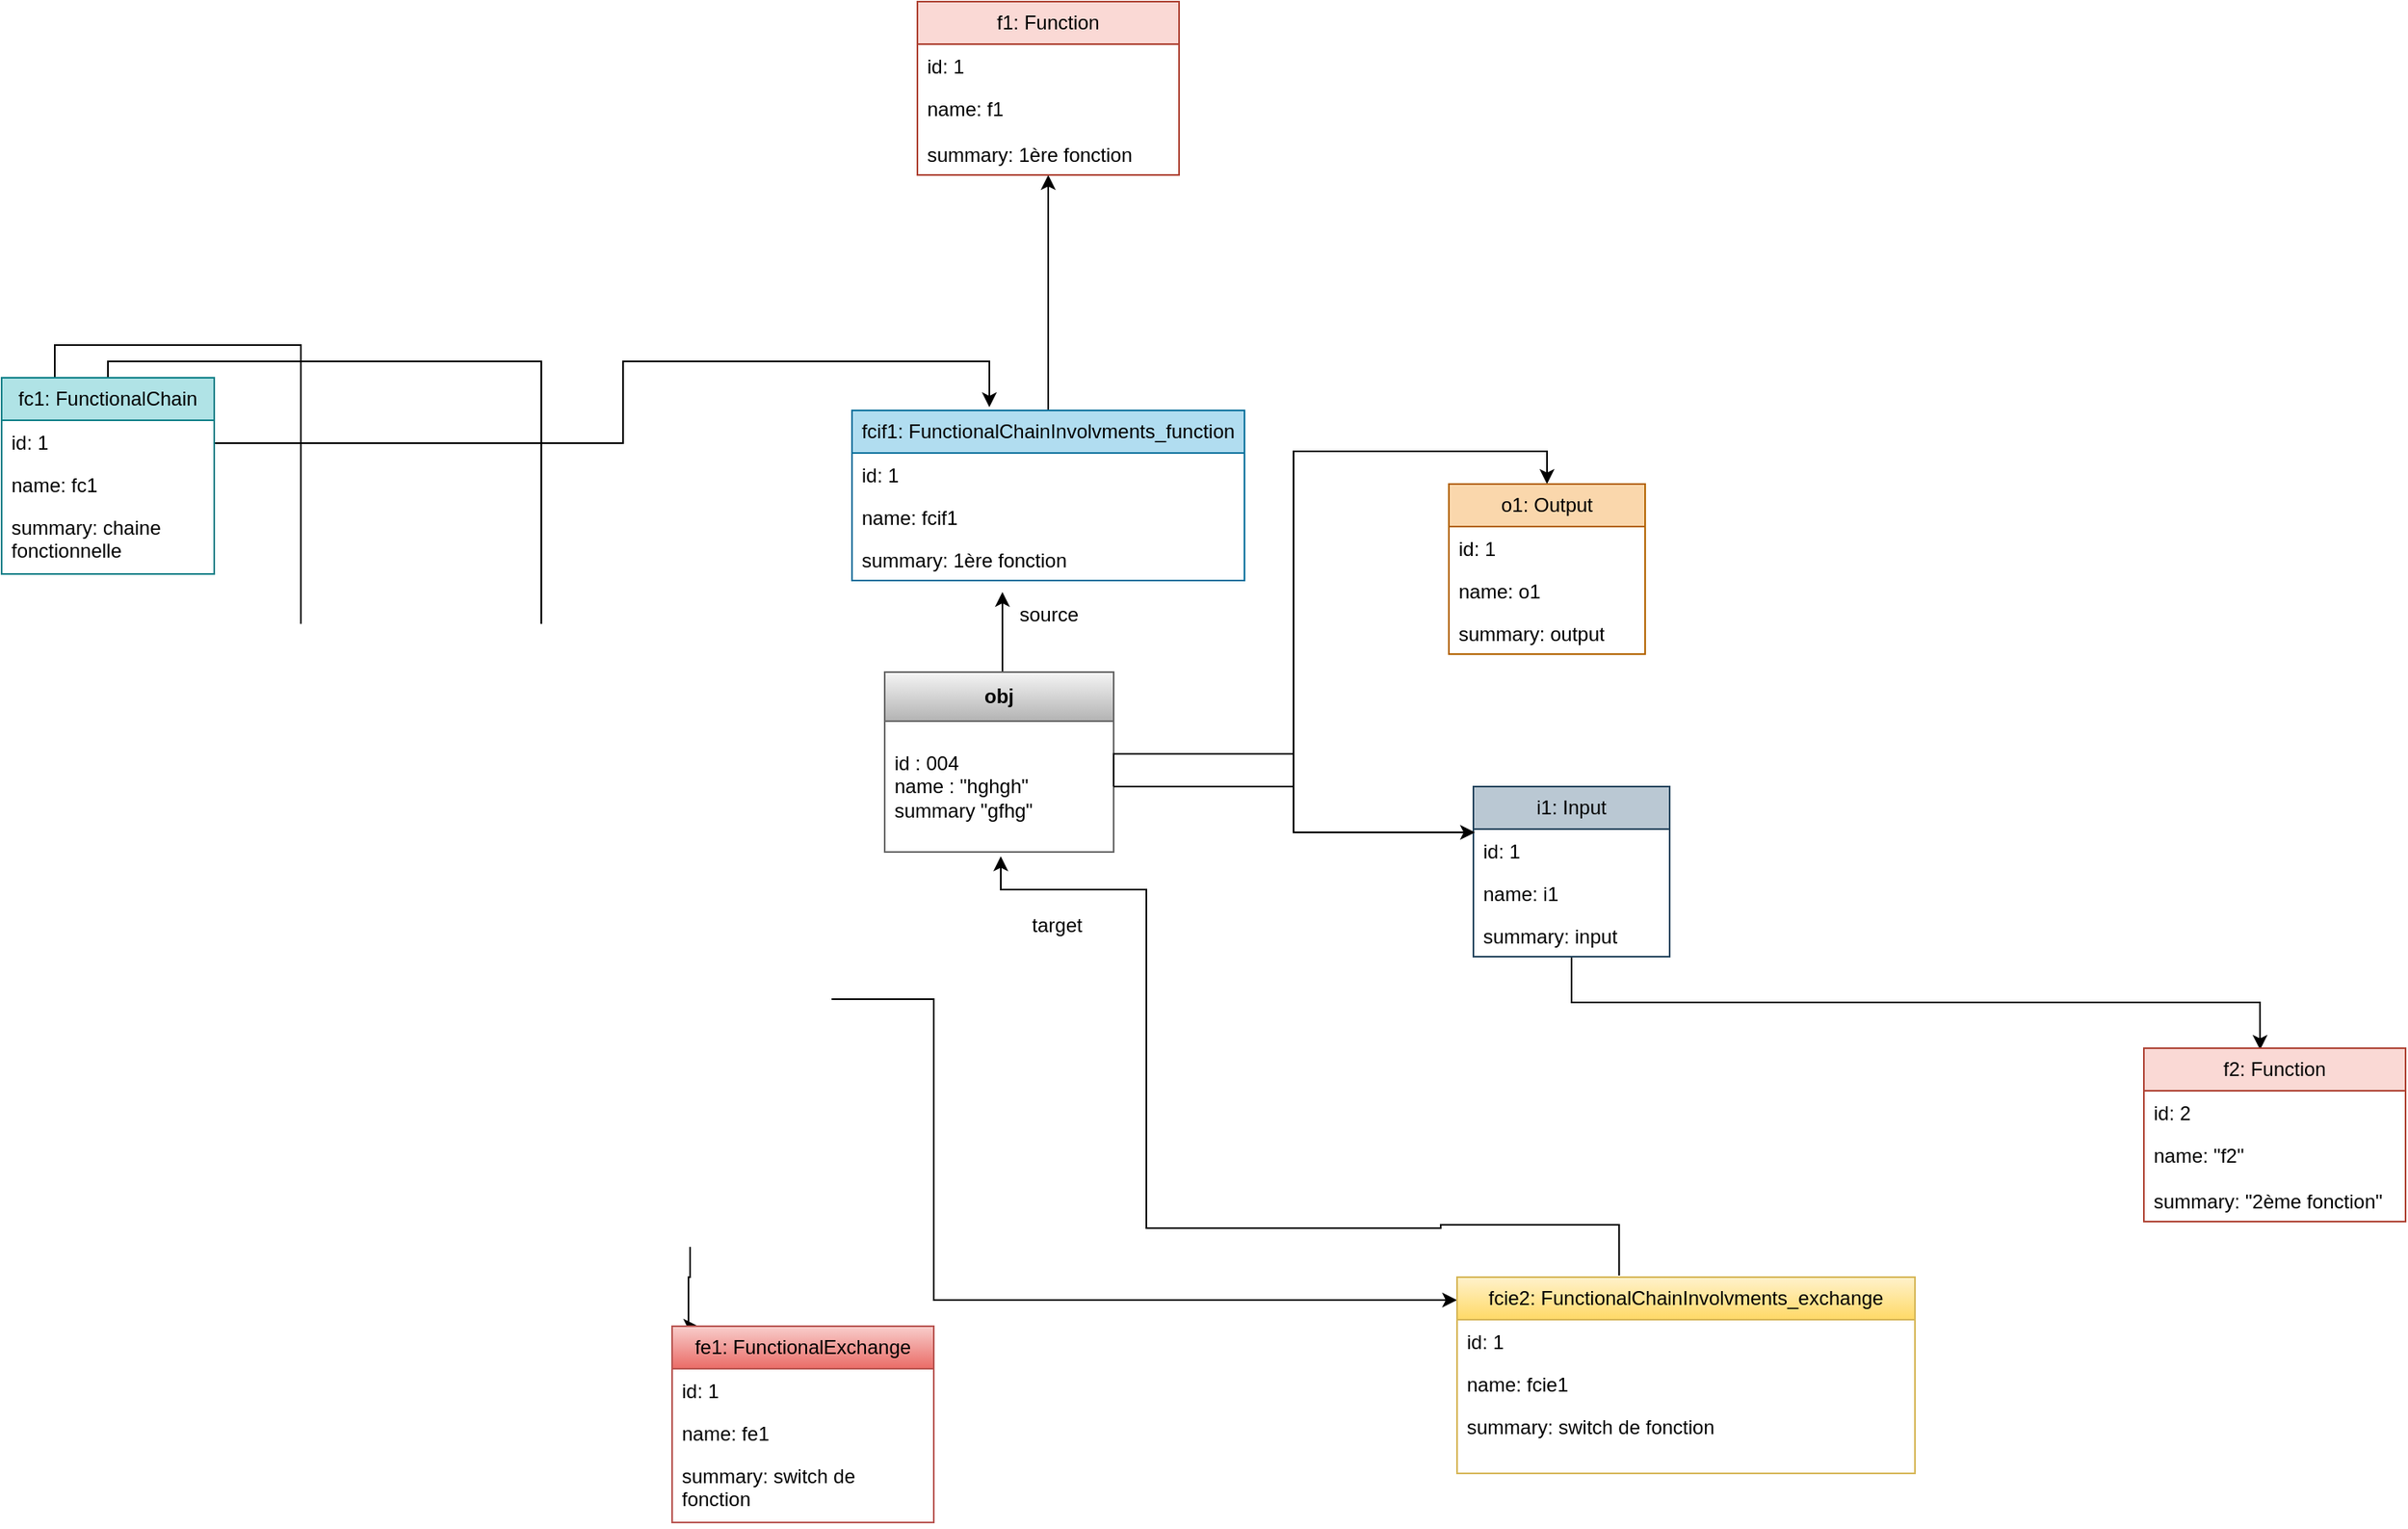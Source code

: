 <mxfile version="21.7.5" type="github">
  <diagram name="Page-1" id="_dd1hdSCPyg6Porfe82x">
    <mxGraphModel dx="2089" dy="1692" grid="1" gridSize="10" guides="1" tooltips="1" connect="1" arrows="1" fold="1" page="1" pageScale="1" pageWidth="827" pageHeight="1169" math="0" shadow="0">
      <root>
        <mxCell id="0" />
        <mxCell id="1" parent="0" />
        <mxCell id="_dg19vDWBvNZbhOmvHKR-12" style="edgeStyle=orthogonalEdgeStyle;rounded=0;orthogonalLoop=1;jettySize=auto;html=1;exitX=1;exitY=0;exitDx=0;exitDy=0;entryX=0.35;entryY=-0.019;entryDx=0;entryDy=0;entryPerimeter=0;" edge="1" parent="1" target="_dg19vDWBvNZbhOmvHKR-113">
          <mxGeometry relative="1" as="geometry">
            <mxPoint x="-110" y="100" as="sourcePoint" />
            <mxPoint x="302.08" y="112.048" as="targetPoint" />
            <Array as="points">
              <mxPoint x="140" y="100" />
              <mxPoint x="140" y="50" />
              <mxPoint x="364" y="50" />
            </Array>
          </mxGeometry>
        </mxCell>
        <mxCell id="_dg19vDWBvNZbhOmvHKR-13" style="edgeStyle=orthogonalEdgeStyle;rounded=0;orthogonalLoop=1;jettySize=auto;html=1;exitX=0.5;exitY=0;exitDx=0;exitDy=0;entryX=0;entryY=0.117;entryDx=0;entryDy=0;entryPerimeter=0;" edge="1" parent="1" source="_dg19vDWBvNZbhOmvHKR-108" target="_dg19vDWBvNZbhOmvHKR-118">
          <mxGeometry relative="1" as="geometry">
            <mxPoint x="440" y="670" as="targetPoint" />
            <Array as="points">
              <mxPoint x="-175" y="50" />
              <mxPoint x="90" y="50" />
              <mxPoint x="90" y="440" />
              <mxPoint x="330" y="440" />
              <mxPoint x="330" y="624" />
            </Array>
          </mxGeometry>
        </mxCell>
        <mxCell id="_dg19vDWBvNZbhOmvHKR-18" style="edgeStyle=orthogonalEdgeStyle;rounded=0;orthogonalLoop=1;jettySize=auto;html=1;exitX=0.25;exitY=0;exitDx=0;exitDy=0;entryX=0.1;entryY=0;entryDx=0;entryDy=0;entryPerimeter=0;" edge="1" parent="1" source="_dg19vDWBvNZbhOmvHKR-108" target="_dg19vDWBvNZbhOmvHKR-126">
          <mxGeometry relative="1" as="geometry">
            <Array as="points">
              <mxPoint x="-207" y="40" />
              <mxPoint x="-57" y="40" />
              <mxPoint x="-57" y="240" />
              <mxPoint x="111" y="240" />
              <mxPoint x="111" y="570" />
              <mxPoint x="181" y="570" />
              <mxPoint x="181" y="610" />
              <mxPoint x="180" y="610" />
              <mxPoint x="180" y="640" />
            </Array>
          </mxGeometry>
        </mxCell>
        <mxCell id="_dg19vDWBvNZbhOmvHKR-14" style="edgeStyle=orthogonalEdgeStyle;rounded=0;orthogonalLoop=1;jettySize=auto;html=1;exitX=0.5;exitY=0;exitDx=0;exitDy=0;entryX=0.5;entryY=1;entryDx=0;entryDy=0;" edge="1" parent="1" source="_dg19vDWBvNZbhOmvHKR-113" target="_dg19vDWBvNZbhOmvHKR-104">
          <mxGeometry relative="1" as="geometry">
            <mxPoint x="385" y="-20" as="targetPoint" />
            <Array as="points">
              <mxPoint x="400" y="-44" />
            </Array>
          </mxGeometry>
        </mxCell>
        <mxCell id="_dg19vDWBvNZbhOmvHKR-27" style="edgeStyle=orthogonalEdgeStyle;rounded=0;orthogonalLoop=1;jettySize=auto;html=1;exitX=0.354;exitY=-0.008;exitDx=0;exitDy=0;entryX=0.507;entryY=1.033;entryDx=0;entryDy=0;entryPerimeter=0;exitPerimeter=0;" edge="1" parent="1" source="_dg19vDWBvNZbhOmvHKR-118" target="_dg19vDWBvNZbhOmvHKR-11">
          <mxGeometry relative="1" as="geometry">
            <Array as="points">
              <mxPoint x="749" y="578" />
              <mxPoint x="640" y="578" />
              <mxPoint x="640" y="580" />
              <mxPoint x="460" y="580" />
              <mxPoint x="460" y="373" />
              <mxPoint x="371" y="373" />
            </Array>
          </mxGeometry>
        </mxCell>
        <mxCell id="_dg19vDWBvNZbhOmvHKR-26" style="edgeStyle=orthogonalEdgeStyle;rounded=0;orthogonalLoop=1;jettySize=auto;html=1;exitX=0.5;exitY=0;exitDx=0;exitDy=0;entryX=0.033;entryY=0.033;entryDx=0;entryDy=0;entryPerimeter=0;" edge="1" parent="1" source="_dg19vDWBvNZbhOmvHKR-8" target="_dg19vDWBvNZbhOmvHKR-23">
          <mxGeometry relative="1" as="geometry">
            <Array as="points">
              <mxPoint x="372" y="240" />
            </Array>
          </mxGeometry>
        </mxCell>
        <mxCell id="_dg19vDWBvNZbhOmvHKR-8" value="&lt;b&gt;obj&lt;/b&gt;" style="swimlane;fontStyle=0;childLayout=stackLayout;horizontal=1;startSize=30;horizontalStack=0;resizeParent=1;resizeParentMax=0;resizeLast=0;collapsible=1;marginBottom=0;whiteSpace=wrap;html=1;fillColor=#f5f5f5;gradientColor=#b3b3b3;strokeColor=#666666;" vertex="1" parent="1">
          <mxGeometry x="300" y="240" width="140" height="110" as="geometry" />
        </mxCell>
        <mxCell id="_dg19vDWBvNZbhOmvHKR-11" value="&lt;br&gt;&lt;div align=&quot;left&quot;&gt;id : 004&lt;/div&gt;&lt;div align=&quot;left&quot;&gt;name : &quot;hghgh&quot;&lt;/div&gt;&lt;div align=&quot;left&quot;&gt;summary &quot;gfhg&quot;&lt;/div&gt;&lt;br&gt;" style="text;strokeColor=none;fillColor=none;align=left;verticalAlign=middle;spacingLeft=4;spacingRight=4;overflow=hidden;points=[[0,0.5],[1,0.5]];portConstraint=eastwest;rotatable=0;whiteSpace=wrap;html=1;" vertex="1" parent="_dg19vDWBvNZbhOmvHKR-8">
          <mxGeometry y="30" width="140" height="80" as="geometry" />
        </mxCell>
        <mxCell id="_dg19vDWBvNZbhOmvHKR-23" value="source" style="text;html=1;align=center;verticalAlign=middle;resizable=0;points=[];autosize=1;strokeColor=none;fillColor=none;" vertex="1" parent="1">
          <mxGeometry x="370" y="190" width="60" height="30" as="geometry" />
        </mxCell>
        <mxCell id="_dg19vDWBvNZbhOmvHKR-24" value="target" style="text;html=1;align=center;verticalAlign=middle;resizable=0;points=[];autosize=1;strokeColor=none;fillColor=none;" vertex="1" parent="1">
          <mxGeometry x="380" y="380" width="50" height="30" as="geometry" />
        </mxCell>
        <mxCell id="_dg19vDWBvNZbhOmvHKR-29" style="edgeStyle=orthogonalEdgeStyle;rounded=0;orthogonalLoop=1;jettySize=auto;html=1;exitX=1;exitY=0.5;exitDx=0;exitDy=0;entryX=0.5;entryY=0;entryDx=0;entryDy=0;" edge="1" parent="1" source="_dg19vDWBvNZbhOmvHKR-11" target="_dg19vDWBvNZbhOmvHKR-130">
          <mxGeometry relative="1" as="geometry">
            <Array as="points">
              <mxPoint x="550" y="310" />
              <mxPoint x="550" y="105" />
              <mxPoint x="705" y="105" />
            </Array>
          </mxGeometry>
        </mxCell>
        <mxCell id="_dg19vDWBvNZbhOmvHKR-104" value="f1: Function" style="swimlane;fontStyle=0;childLayout=stackLayout;horizontal=1;startSize=26;fillColor=#fad9d5;horizontalStack=0;resizeParent=1;resizeParentMax=0;resizeLast=0;collapsible=1;marginBottom=0;whiteSpace=wrap;html=1;strokeColor=#ae4132;" vertex="1" parent="1">
          <mxGeometry x="320" y="-170" width="160" height="106" as="geometry" />
        </mxCell>
        <mxCell id="_dg19vDWBvNZbhOmvHKR-105" value="id: 1" style="text;strokeColor=none;fillColor=none;align=left;verticalAlign=top;spacingLeft=4;spacingRight=4;overflow=hidden;rotatable=0;points=[[0,0.5],[1,0.5]];portConstraint=eastwest;whiteSpace=wrap;html=1;" vertex="1" parent="_dg19vDWBvNZbhOmvHKR-104">
          <mxGeometry y="26" width="160" height="26" as="geometry" />
        </mxCell>
        <mxCell id="_dg19vDWBvNZbhOmvHKR-106" value="name: f1" style="text;strokeColor=none;fillColor=none;align=left;verticalAlign=top;spacingLeft=4;spacingRight=4;overflow=hidden;rotatable=0;points=[[0,0.5],[1,0.5]];portConstraint=eastwest;whiteSpace=wrap;html=1;" vertex="1" parent="_dg19vDWBvNZbhOmvHKR-104">
          <mxGeometry y="52" width="160" height="28" as="geometry" />
        </mxCell>
        <mxCell id="_dg19vDWBvNZbhOmvHKR-107" value="summary: 1ère fonction" style="text;strokeColor=none;fillColor=none;align=left;verticalAlign=top;spacingLeft=4;spacingRight=4;overflow=hidden;rotatable=0;points=[[0,0.5],[1,0.5]];portConstraint=eastwest;whiteSpace=wrap;html=1;" vertex="1" parent="_dg19vDWBvNZbhOmvHKR-104">
          <mxGeometry y="80" width="160" height="26" as="geometry" />
        </mxCell>
        <mxCell id="_dg19vDWBvNZbhOmvHKR-108" value="fc1: FunctionalChain" style="swimlane;fontStyle=0;childLayout=stackLayout;horizontal=1;startSize=26;fillColor=#b0e3e6;horizontalStack=0;resizeParent=1;resizeParentMax=0;resizeLast=0;collapsible=1;marginBottom=0;whiteSpace=wrap;html=1;strokeColor=#0e8088;" vertex="1" parent="1">
          <mxGeometry x="-240" y="60" width="130" height="120" as="geometry" />
        </mxCell>
        <mxCell id="_dg19vDWBvNZbhOmvHKR-109" value="id: 1" style="text;strokeColor=none;fillColor=none;align=left;verticalAlign=top;spacingLeft=4;spacingRight=4;overflow=hidden;rotatable=0;points=[[0,0.5],[1,0.5]];portConstraint=eastwest;whiteSpace=wrap;html=1;" vertex="1" parent="_dg19vDWBvNZbhOmvHKR-108">
          <mxGeometry y="26" width="130" height="26" as="geometry" />
        </mxCell>
        <mxCell id="_dg19vDWBvNZbhOmvHKR-110" value="name: fc1" style="text;strokeColor=none;fillColor=none;align=left;verticalAlign=top;spacingLeft=4;spacingRight=4;overflow=hidden;rotatable=0;points=[[0,0.5],[1,0.5]];portConstraint=eastwest;whiteSpace=wrap;html=1;" vertex="1" parent="_dg19vDWBvNZbhOmvHKR-108">
          <mxGeometry y="52" width="130" height="26" as="geometry" />
        </mxCell>
        <mxCell id="_dg19vDWBvNZbhOmvHKR-111" value="summary: chaine fonctionnelle" style="text;strokeColor=none;fillColor=none;align=left;verticalAlign=top;spacingLeft=4;spacingRight=4;overflow=hidden;rotatable=0;points=[[0,0.5],[1,0.5]];portConstraint=eastwest;whiteSpace=wrap;html=1;" vertex="1" parent="_dg19vDWBvNZbhOmvHKR-108">
          <mxGeometry y="78" width="130" height="42" as="geometry" />
        </mxCell>
        <mxCell id="_dg19vDWBvNZbhOmvHKR-113" value="fcif1: FunctionalChainInvolvments_function" style="swimlane;fontStyle=0;childLayout=stackLayout;horizontal=1;startSize=26;fillColor=#b1ddf0;horizontalStack=0;resizeParent=1;resizeParentMax=0;resizeLast=0;collapsible=1;marginBottom=0;whiteSpace=wrap;html=1;strokeColor=#10739e;" vertex="1" parent="1">
          <mxGeometry x="280" y="80" width="240" height="104" as="geometry" />
        </mxCell>
        <mxCell id="_dg19vDWBvNZbhOmvHKR-114" value="id: 1" style="text;strokeColor=none;fillColor=none;align=left;verticalAlign=top;spacingLeft=4;spacingRight=4;overflow=hidden;rotatable=0;points=[[0,0.5],[1,0.5]];portConstraint=eastwest;whiteSpace=wrap;html=1;" vertex="1" parent="_dg19vDWBvNZbhOmvHKR-113">
          <mxGeometry y="26" width="240" height="26" as="geometry" />
        </mxCell>
        <mxCell id="_dg19vDWBvNZbhOmvHKR-115" value="name: fcif1" style="text;strokeColor=none;fillColor=none;align=left;verticalAlign=top;spacingLeft=4;spacingRight=4;overflow=hidden;rotatable=0;points=[[0,0.5],[1,0.5]];portConstraint=eastwest;whiteSpace=wrap;html=1;" vertex="1" parent="_dg19vDWBvNZbhOmvHKR-113">
          <mxGeometry y="52" width="240" height="26" as="geometry" />
        </mxCell>
        <mxCell id="_dg19vDWBvNZbhOmvHKR-116" value="summary: 1ère fonction" style="text;strokeColor=none;fillColor=none;align=left;verticalAlign=top;spacingLeft=4;spacingRight=4;overflow=hidden;rotatable=0;points=[[0,0.5],[1,0.5]];portConstraint=eastwest;whiteSpace=wrap;html=1;" vertex="1" parent="_dg19vDWBvNZbhOmvHKR-113">
          <mxGeometry y="78" width="240" height="26" as="geometry" />
        </mxCell>
        <mxCell id="_dg19vDWBvNZbhOmvHKR-118" value="fcie2: FunctionalChainInvolvments_exchange" style="swimlane;fontStyle=0;childLayout=stackLayout;horizontal=1;startSize=26;fillColor=#fff2cc;horizontalStack=0;resizeParent=1;resizeParentMax=0;resizeLast=0;collapsible=1;marginBottom=0;whiteSpace=wrap;html=1;gradientColor=#ffd966;strokeColor=#d6b656;" vertex="1" parent="1">
          <mxGeometry x="650" y="610" width="280" height="120" as="geometry" />
        </mxCell>
        <mxCell id="_dg19vDWBvNZbhOmvHKR-119" value="id: 1" style="text;strokeColor=none;fillColor=none;align=left;verticalAlign=top;spacingLeft=4;spacingRight=4;overflow=hidden;rotatable=0;points=[[0,0.5],[1,0.5]];portConstraint=eastwest;whiteSpace=wrap;html=1;" vertex="1" parent="_dg19vDWBvNZbhOmvHKR-118">
          <mxGeometry y="26" width="280" height="26" as="geometry" />
        </mxCell>
        <mxCell id="_dg19vDWBvNZbhOmvHKR-120" value="name: fcie1" style="text;strokeColor=none;fillColor=none;align=left;verticalAlign=top;spacingLeft=4;spacingRight=4;overflow=hidden;rotatable=0;points=[[0,0.5],[1,0.5]];portConstraint=eastwest;whiteSpace=wrap;html=1;" vertex="1" parent="_dg19vDWBvNZbhOmvHKR-118">
          <mxGeometry y="52" width="280" height="26" as="geometry" />
        </mxCell>
        <mxCell id="_dg19vDWBvNZbhOmvHKR-121" value="summary: switch de fonction" style="text;strokeColor=none;fillColor=none;align=left;verticalAlign=top;spacingLeft=4;spacingRight=4;overflow=hidden;rotatable=0;points=[[0,0.5],[1,0.5]];portConstraint=eastwest;whiteSpace=wrap;html=1;" vertex="1" parent="_dg19vDWBvNZbhOmvHKR-118">
          <mxGeometry y="78" width="280" height="42" as="geometry" />
        </mxCell>
        <mxCell id="_dg19vDWBvNZbhOmvHKR-126" value="fe1: FunctionalExchange" style="swimlane;fontStyle=0;childLayout=stackLayout;horizontal=1;startSize=26;fillColor=#f8cecc;horizontalStack=0;resizeParent=1;resizeParentMax=0;resizeLast=0;collapsible=1;marginBottom=0;whiteSpace=wrap;html=1;gradientColor=#ea6b66;strokeColor=#b85450;" vertex="1" parent="1">
          <mxGeometry x="170" y="640" width="160" height="120" as="geometry" />
        </mxCell>
        <mxCell id="_dg19vDWBvNZbhOmvHKR-127" value="id: 1" style="text;strokeColor=none;fillColor=none;align=left;verticalAlign=top;spacingLeft=4;spacingRight=4;overflow=hidden;rotatable=0;points=[[0,0.5],[1,0.5]];portConstraint=eastwest;whiteSpace=wrap;html=1;" vertex="1" parent="_dg19vDWBvNZbhOmvHKR-126">
          <mxGeometry y="26" width="160" height="26" as="geometry" />
        </mxCell>
        <mxCell id="_dg19vDWBvNZbhOmvHKR-128" value="name: fe1" style="text;strokeColor=none;fillColor=none;align=left;verticalAlign=top;spacingLeft=4;spacingRight=4;overflow=hidden;rotatable=0;points=[[0,0.5],[1,0.5]];portConstraint=eastwest;whiteSpace=wrap;html=1;" vertex="1" parent="_dg19vDWBvNZbhOmvHKR-126">
          <mxGeometry y="52" width="160" height="26" as="geometry" />
        </mxCell>
        <mxCell id="_dg19vDWBvNZbhOmvHKR-129" value="summary: switch de fonction" style="text;strokeColor=none;fillColor=none;align=left;verticalAlign=top;spacingLeft=4;spacingRight=4;overflow=hidden;rotatable=0;points=[[0,0.5],[1,0.5]];portConstraint=eastwest;whiteSpace=wrap;html=1;" vertex="1" parent="_dg19vDWBvNZbhOmvHKR-126">
          <mxGeometry y="78" width="160" height="42" as="geometry" />
        </mxCell>
        <mxCell id="_dg19vDWBvNZbhOmvHKR-130" value="o1: Output" style="swimlane;fontStyle=0;childLayout=stackLayout;horizontal=1;startSize=26;fillColor=#fad7ac;horizontalStack=0;resizeParent=1;resizeParentMax=0;resizeLast=0;collapsible=1;marginBottom=0;whiteSpace=wrap;html=1;strokeColor=#b46504;" vertex="1" parent="1">
          <mxGeometry x="645" y="125" width="120" height="104" as="geometry" />
        </mxCell>
        <mxCell id="_dg19vDWBvNZbhOmvHKR-131" value="id: 1" style="text;strokeColor=none;fillColor=none;align=left;verticalAlign=top;spacingLeft=4;spacingRight=4;overflow=hidden;rotatable=0;points=[[0,0.5],[1,0.5]];portConstraint=eastwest;whiteSpace=wrap;html=1;" vertex="1" parent="_dg19vDWBvNZbhOmvHKR-130">
          <mxGeometry y="26" width="120" height="26" as="geometry" />
        </mxCell>
        <mxCell id="_dg19vDWBvNZbhOmvHKR-132" value="name: o1" style="text;strokeColor=none;fillColor=none;align=left;verticalAlign=top;spacingLeft=4;spacingRight=4;overflow=hidden;rotatable=0;points=[[0,0.5],[1,0.5]];portConstraint=eastwest;whiteSpace=wrap;html=1;" vertex="1" parent="_dg19vDWBvNZbhOmvHKR-130">
          <mxGeometry y="52" width="120" height="26" as="geometry" />
        </mxCell>
        <mxCell id="_dg19vDWBvNZbhOmvHKR-133" value="summary: output" style="text;strokeColor=none;fillColor=none;align=left;verticalAlign=top;spacingLeft=4;spacingRight=4;overflow=hidden;rotatable=0;points=[[0,0.5],[1,0.5]];portConstraint=eastwest;whiteSpace=wrap;html=1;" vertex="1" parent="_dg19vDWBvNZbhOmvHKR-130">
          <mxGeometry y="78" width="120" height="26" as="geometry" />
        </mxCell>
        <mxCell id="_dg19vDWBvNZbhOmvHKR-140" style="edgeStyle=orthogonalEdgeStyle;rounded=0;orthogonalLoop=1;jettySize=auto;html=1;exitX=0.5;exitY=1;exitDx=0;exitDy=0;entryX=0.444;entryY=0.009;entryDx=0;entryDy=0;entryPerimeter=0;" edge="1" parent="1" source="_dg19vDWBvNZbhOmvHKR-134" target="_dg19vDWBvNZbhOmvHKR-142">
          <mxGeometry relative="1" as="geometry">
            <mxPoint x="925" y="410" as="targetPoint" />
          </mxGeometry>
        </mxCell>
        <mxCell id="_dg19vDWBvNZbhOmvHKR-134" value="i1: Input" style="swimlane;fontStyle=0;childLayout=stackLayout;horizontal=1;startSize=26;fillColor=#bac8d3;horizontalStack=0;resizeParent=1;resizeParentMax=0;resizeLast=0;collapsible=1;marginBottom=0;whiteSpace=wrap;html=1;strokeColor=#23445d;" vertex="1" parent="1">
          <mxGeometry x="660" y="310" width="120" height="104" as="geometry" />
        </mxCell>
        <mxCell id="_dg19vDWBvNZbhOmvHKR-135" value="id: 1" style="text;strokeColor=none;fillColor=none;align=left;verticalAlign=top;spacingLeft=4;spacingRight=4;overflow=hidden;rotatable=0;points=[[0,0.5],[1,0.5]];portConstraint=eastwest;whiteSpace=wrap;html=1;" vertex="1" parent="_dg19vDWBvNZbhOmvHKR-134">
          <mxGeometry y="26" width="120" height="26" as="geometry" />
        </mxCell>
        <mxCell id="_dg19vDWBvNZbhOmvHKR-136" value="name: i1" style="text;strokeColor=none;fillColor=none;align=left;verticalAlign=top;spacingLeft=4;spacingRight=4;overflow=hidden;rotatable=0;points=[[0,0.5],[1,0.5]];portConstraint=eastwest;whiteSpace=wrap;html=1;" vertex="1" parent="_dg19vDWBvNZbhOmvHKR-134">
          <mxGeometry y="52" width="120" height="26" as="geometry" />
        </mxCell>
        <mxCell id="_dg19vDWBvNZbhOmvHKR-137" value="summary: input" style="text;strokeColor=none;fillColor=none;align=left;verticalAlign=top;spacingLeft=4;spacingRight=4;overflow=hidden;rotatable=0;points=[[0,0.5],[1,0.5]];portConstraint=eastwest;whiteSpace=wrap;html=1;" vertex="1" parent="_dg19vDWBvNZbhOmvHKR-134">
          <mxGeometry y="78" width="120" height="26" as="geometry" />
        </mxCell>
        <mxCell id="_dg19vDWBvNZbhOmvHKR-141" style="edgeStyle=orthogonalEdgeStyle;rounded=0;orthogonalLoop=1;jettySize=auto;html=1;exitX=1;exitY=0.5;exitDx=0;exitDy=0;entryX=0.008;entryY=0.077;entryDx=0;entryDy=0;entryPerimeter=0;" edge="1" parent="1" source="_dg19vDWBvNZbhOmvHKR-11" target="_dg19vDWBvNZbhOmvHKR-135">
          <mxGeometry relative="1" as="geometry">
            <Array as="points">
              <mxPoint x="440" y="290" />
              <mxPoint x="550" y="290" />
              <mxPoint x="550" y="338" />
            </Array>
          </mxGeometry>
        </mxCell>
        <mxCell id="_dg19vDWBvNZbhOmvHKR-142" value="f2: Function" style="swimlane;fontStyle=0;childLayout=stackLayout;horizontal=1;startSize=26;fillColor=#fad9d5;horizontalStack=0;resizeParent=1;resizeParentMax=0;resizeLast=0;collapsible=1;marginBottom=0;whiteSpace=wrap;html=1;strokeColor=#ae4132;" vertex="1" parent="1">
          <mxGeometry x="1070" y="470" width="160" height="106" as="geometry" />
        </mxCell>
        <mxCell id="_dg19vDWBvNZbhOmvHKR-143" value="id: 2" style="text;strokeColor=none;fillColor=none;align=left;verticalAlign=top;spacingLeft=4;spacingRight=4;overflow=hidden;rotatable=0;points=[[0,0.5],[1,0.5]];portConstraint=eastwest;whiteSpace=wrap;html=1;" vertex="1" parent="_dg19vDWBvNZbhOmvHKR-142">
          <mxGeometry y="26" width="160" height="26" as="geometry" />
        </mxCell>
        <mxCell id="_dg19vDWBvNZbhOmvHKR-144" value="name: &quot;f2&quot;" style="text;strokeColor=none;fillColor=none;align=left;verticalAlign=top;spacingLeft=4;spacingRight=4;overflow=hidden;rotatable=0;points=[[0,0.5],[1,0.5]];portConstraint=eastwest;whiteSpace=wrap;html=1;" vertex="1" parent="_dg19vDWBvNZbhOmvHKR-142">
          <mxGeometry y="52" width="160" height="28" as="geometry" />
        </mxCell>
        <mxCell id="_dg19vDWBvNZbhOmvHKR-145" value="summary: &quot;2ème fonction&quot;" style="text;strokeColor=none;fillColor=none;align=left;verticalAlign=top;spacingLeft=4;spacingRight=4;overflow=hidden;rotatable=0;points=[[0,0.5],[1,0.5]];portConstraint=eastwest;whiteSpace=wrap;html=1;" vertex="1" parent="_dg19vDWBvNZbhOmvHKR-142">
          <mxGeometry y="80" width="160" height="26" as="geometry" />
        </mxCell>
      </root>
    </mxGraphModel>
  </diagram>
</mxfile>
